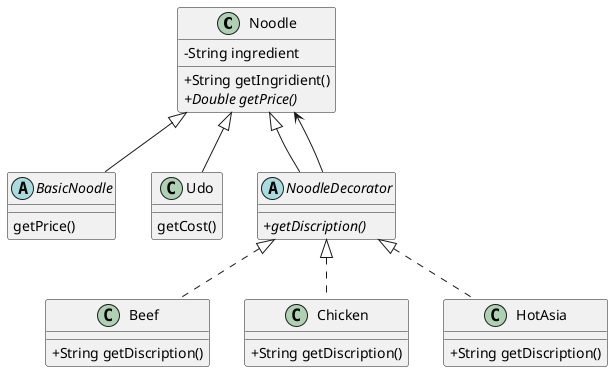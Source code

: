 @startuml
skinparam classAttributeIconSize 0

class Noodle{

    -String ingredient
    +String getIngridient()
   {abstract}+ Double getPrice()

}

abstract class BasicNoodle{
getPrice()
}

class Udo{
getCost()
}

abstract class NoodleDecorator{
{abstract} + getDiscription()
}

class Beef{
+ String getDiscription()
}

class Chicken{
+ String getDiscription()
}

class HotAsia{
+ String getDiscription()
}


Noodle<|--BasicNoodle
Noodle<|-- Udo

Noodle<|--NoodleDecorator
NoodleDecorator --> Noodle

NoodleDecorator<|..Beef
NoodleDecorator<|..Chicken
NoodleDecorator<|..HotAsia
@enduml